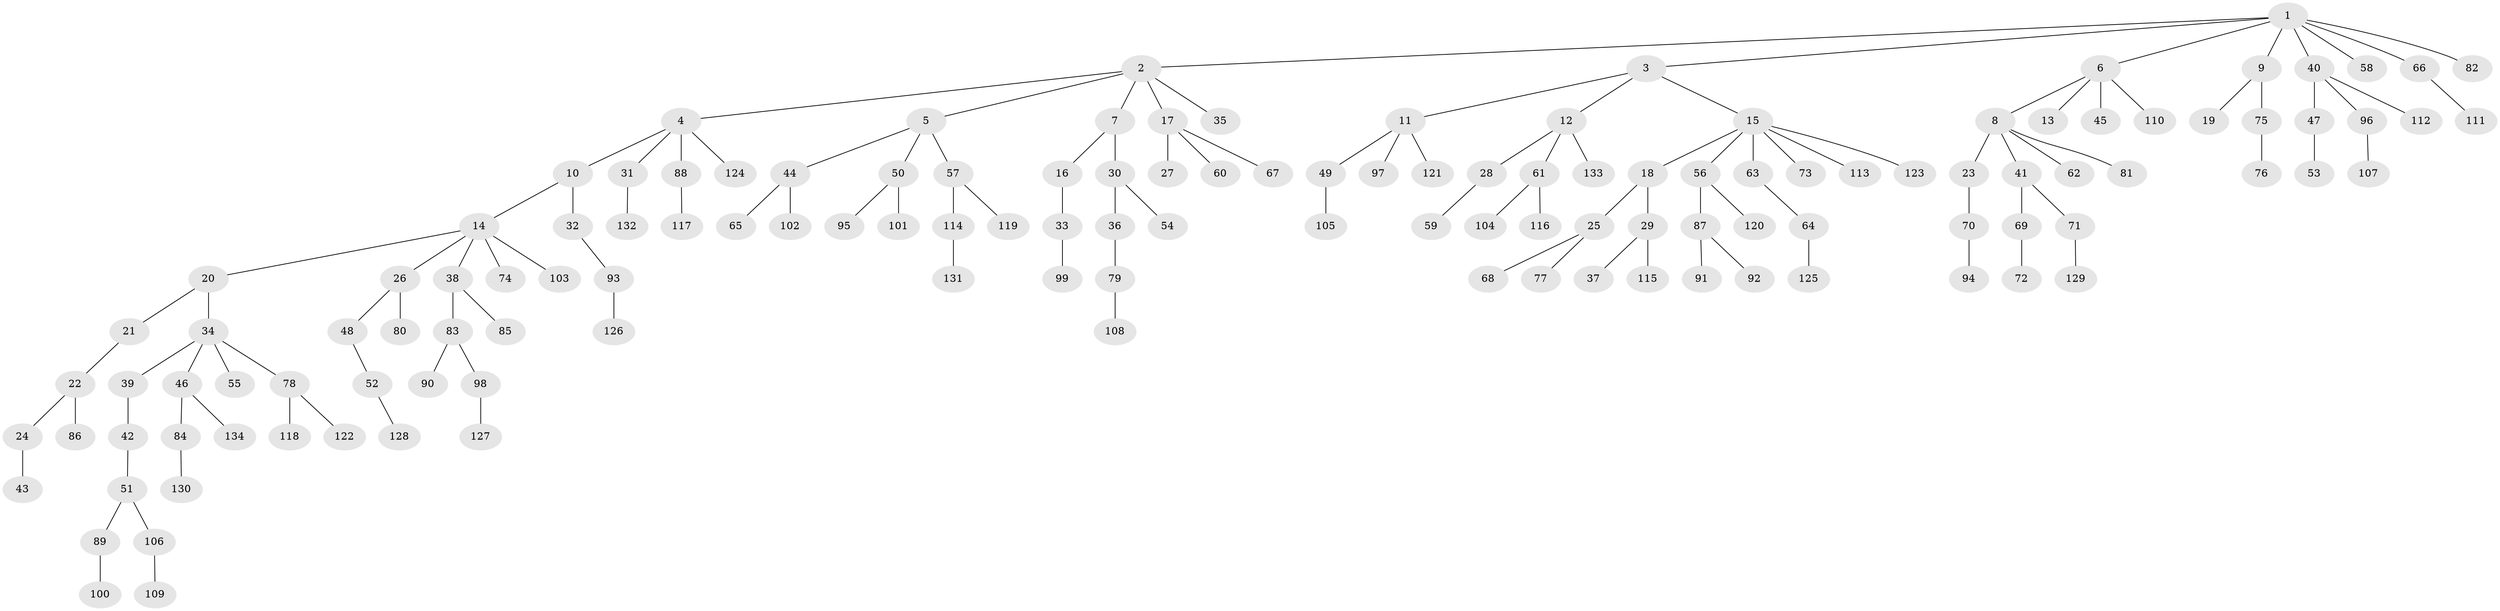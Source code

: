 // coarse degree distribution, {7: 0.022222222222222223, 5: 0.03333333333333333, 4: 0.07777777777777778, 3: 0.13333333333333333, 2: 0.2111111111111111, 1: 0.5222222222222223}
// Generated by graph-tools (version 1.1) at 2025/52/02/27/25 19:52:13]
// undirected, 134 vertices, 133 edges
graph export_dot {
graph [start="1"]
  node [color=gray90,style=filled];
  1;
  2;
  3;
  4;
  5;
  6;
  7;
  8;
  9;
  10;
  11;
  12;
  13;
  14;
  15;
  16;
  17;
  18;
  19;
  20;
  21;
  22;
  23;
  24;
  25;
  26;
  27;
  28;
  29;
  30;
  31;
  32;
  33;
  34;
  35;
  36;
  37;
  38;
  39;
  40;
  41;
  42;
  43;
  44;
  45;
  46;
  47;
  48;
  49;
  50;
  51;
  52;
  53;
  54;
  55;
  56;
  57;
  58;
  59;
  60;
  61;
  62;
  63;
  64;
  65;
  66;
  67;
  68;
  69;
  70;
  71;
  72;
  73;
  74;
  75;
  76;
  77;
  78;
  79;
  80;
  81;
  82;
  83;
  84;
  85;
  86;
  87;
  88;
  89;
  90;
  91;
  92;
  93;
  94;
  95;
  96;
  97;
  98;
  99;
  100;
  101;
  102;
  103;
  104;
  105;
  106;
  107;
  108;
  109;
  110;
  111;
  112;
  113;
  114;
  115;
  116;
  117;
  118;
  119;
  120;
  121;
  122;
  123;
  124;
  125;
  126;
  127;
  128;
  129;
  130;
  131;
  132;
  133;
  134;
  1 -- 2;
  1 -- 3;
  1 -- 6;
  1 -- 9;
  1 -- 40;
  1 -- 58;
  1 -- 66;
  1 -- 82;
  2 -- 4;
  2 -- 5;
  2 -- 7;
  2 -- 17;
  2 -- 35;
  3 -- 11;
  3 -- 12;
  3 -- 15;
  4 -- 10;
  4 -- 31;
  4 -- 88;
  4 -- 124;
  5 -- 44;
  5 -- 50;
  5 -- 57;
  6 -- 8;
  6 -- 13;
  6 -- 45;
  6 -- 110;
  7 -- 16;
  7 -- 30;
  8 -- 23;
  8 -- 41;
  8 -- 62;
  8 -- 81;
  9 -- 19;
  9 -- 75;
  10 -- 14;
  10 -- 32;
  11 -- 49;
  11 -- 97;
  11 -- 121;
  12 -- 28;
  12 -- 61;
  12 -- 133;
  14 -- 20;
  14 -- 26;
  14 -- 38;
  14 -- 74;
  14 -- 103;
  15 -- 18;
  15 -- 56;
  15 -- 63;
  15 -- 73;
  15 -- 113;
  15 -- 123;
  16 -- 33;
  17 -- 27;
  17 -- 60;
  17 -- 67;
  18 -- 25;
  18 -- 29;
  20 -- 21;
  20 -- 34;
  21 -- 22;
  22 -- 24;
  22 -- 86;
  23 -- 70;
  24 -- 43;
  25 -- 68;
  25 -- 77;
  26 -- 48;
  26 -- 80;
  28 -- 59;
  29 -- 37;
  29 -- 115;
  30 -- 36;
  30 -- 54;
  31 -- 132;
  32 -- 93;
  33 -- 99;
  34 -- 39;
  34 -- 46;
  34 -- 55;
  34 -- 78;
  36 -- 79;
  38 -- 83;
  38 -- 85;
  39 -- 42;
  40 -- 47;
  40 -- 96;
  40 -- 112;
  41 -- 69;
  41 -- 71;
  42 -- 51;
  44 -- 65;
  44 -- 102;
  46 -- 84;
  46 -- 134;
  47 -- 53;
  48 -- 52;
  49 -- 105;
  50 -- 95;
  50 -- 101;
  51 -- 89;
  51 -- 106;
  52 -- 128;
  56 -- 87;
  56 -- 120;
  57 -- 114;
  57 -- 119;
  61 -- 104;
  61 -- 116;
  63 -- 64;
  64 -- 125;
  66 -- 111;
  69 -- 72;
  70 -- 94;
  71 -- 129;
  75 -- 76;
  78 -- 118;
  78 -- 122;
  79 -- 108;
  83 -- 90;
  83 -- 98;
  84 -- 130;
  87 -- 91;
  87 -- 92;
  88 -- 117;
  89 -- 100;
  93 -- 126;
  96 -- 107;
  98 -- 127;
  106 -- 109;
  114 -- 131;
}
